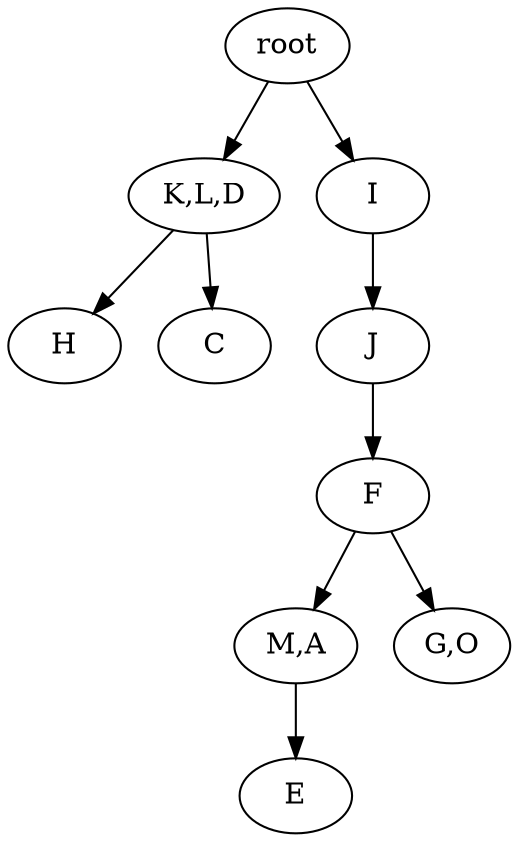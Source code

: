 strict digraph G {
	graph [name=G];
	0	 [label=root];
	3	 [label="K,L,D"];
	0 -> 3;
	1	 [label=I];
	0 -> 1;
	6	 [label=H];
	3 -> 6;
	5	 [label=C];
	3 -> 5;
	2	 [label=J];
	7	 [label=F];
	2 -> 7;
	9	 [label="M,A"];
	10	 [label=E];
	9 -> 10;
	7 -> 9;
	8	 [label="G,O"];
	7 -> 8;
	1 -> 2;
}

